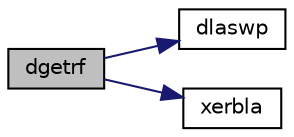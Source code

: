 digraph "dgetrf"
{
 // LATEX_PDF_SIZE
  edge [fontname="Helvetica",fontsize="10",labelfontname="Helvetica",labelfontsize="10"];
  node [fontname="Helvetica",fontsize="10",shape=record];
  rankdir="LR";
  Node1 [label="dgetrf",height=0.2,width=0.4,color="black", fillcolor="grey75", style="filled", fontcolor="black",tooltip="DGETRF VARIANT: iterative version of Sivan Toledo's recursive LU algorithm"];
  Node1 -> Node2 [color="midnightblue",fontsize="10",style="solid",fontname="Helvetica"];
  Node2 [label="dlaswp",height=0.2,width=0.4,color="black", fillcolor="white", style="filled",URL="$dlaswp_8f.html#a3ccc0cf84b0493bd9adcdc02fcff449f",tooltip="DLASWP performs a series of row interchanges on a general rectangular matrix."];
  Node1 -> Node3 [color="midnightblue",fontsize="10",style="solid",fontname="Helvetica"];
  Node3 [label="xerbla",height=0.2,width=0.4,color="black", fillcolor="white", style="filled",URL="$xerbla_8f.html#a377ee61015baf8dea7770b3a404b1c07",tooltip="XERBLA"];
}
